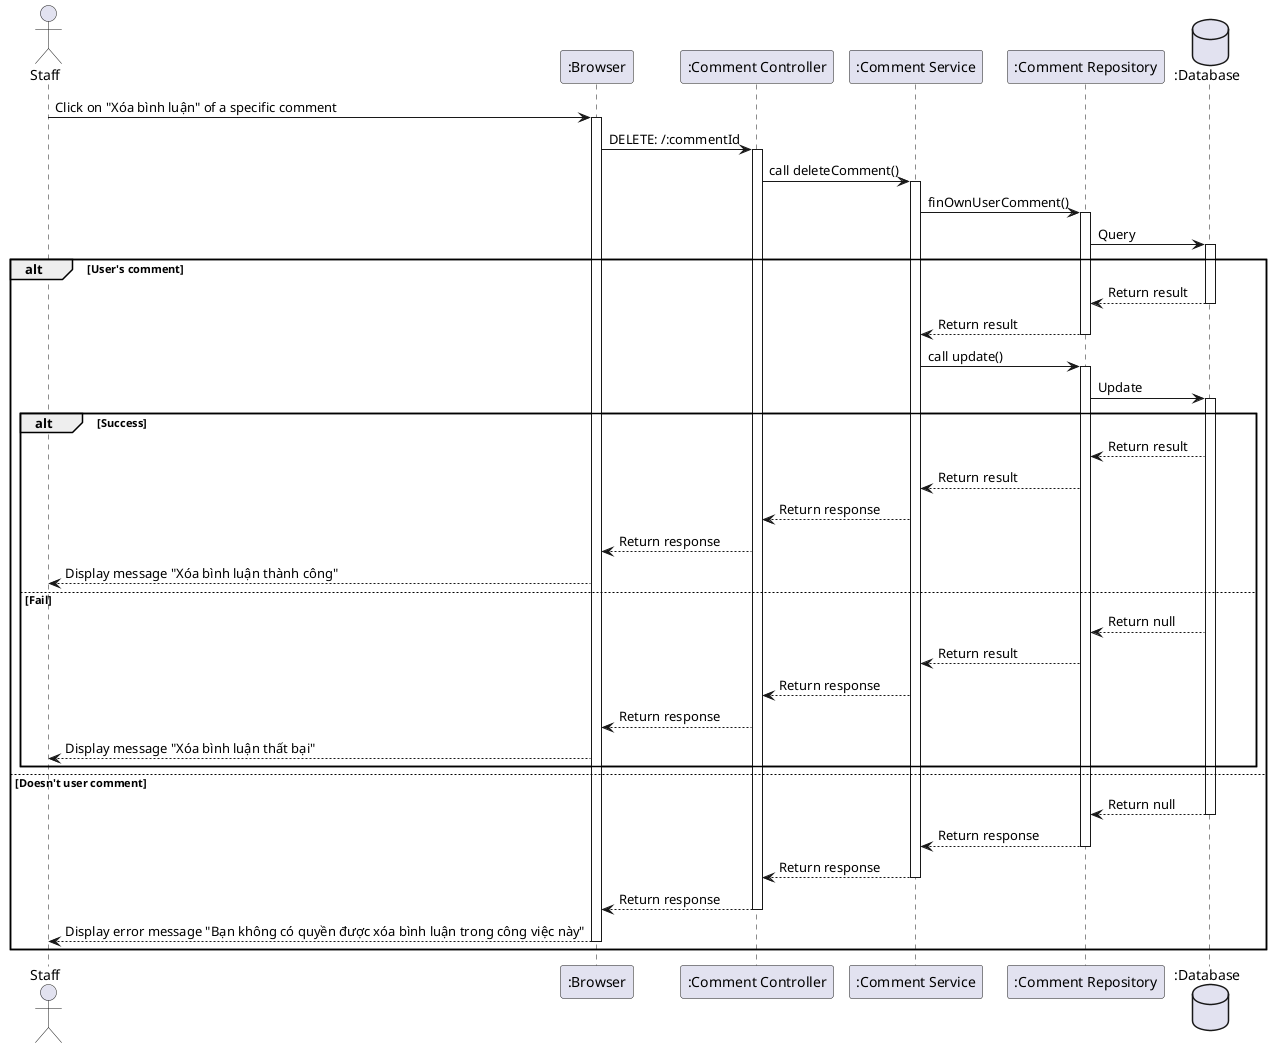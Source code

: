 @startuml
actor Staff as user
participant ":Browser" as a
participant ":Comment Controller" as b
participant ":Comment Service" as c
participant ":Comment Repository" as e
database ":Database" as f

user -> a++: Click on "Xóa bình luận" of a specific comment
a -> b++: DELETE: /:commentId
b -> c++: call deleteComment()
c -> e++: finOwnUserComment()
e -> f++: Query
alt User's comment
    f --> e--: Return result
    e --> c--: Return result
    c -> e++: call update()
    e -> f++: Update
    alt Success
        f --> e: Return result
        e --> c: Return result
        c --> b: Return response
        b --> a: Return response
        a --> user: Display message "Xóa bình luận thành công"
    else Fail
         f --> e: Return null
         e --> c: Return result
         c --> b: Return response
         b --> a: Return response
         a --> user: Display message "Xóa bình luận thất bại"
    end
else Doesn't user comment
    f --> e--: Return null
    e --> c--: Return response
    c --> b--: Return response
    b --> a--: Return response
    a --> user--: Display error message "Bạn không có quyền được xóa bình luận trong công việc này"
end
@enduml